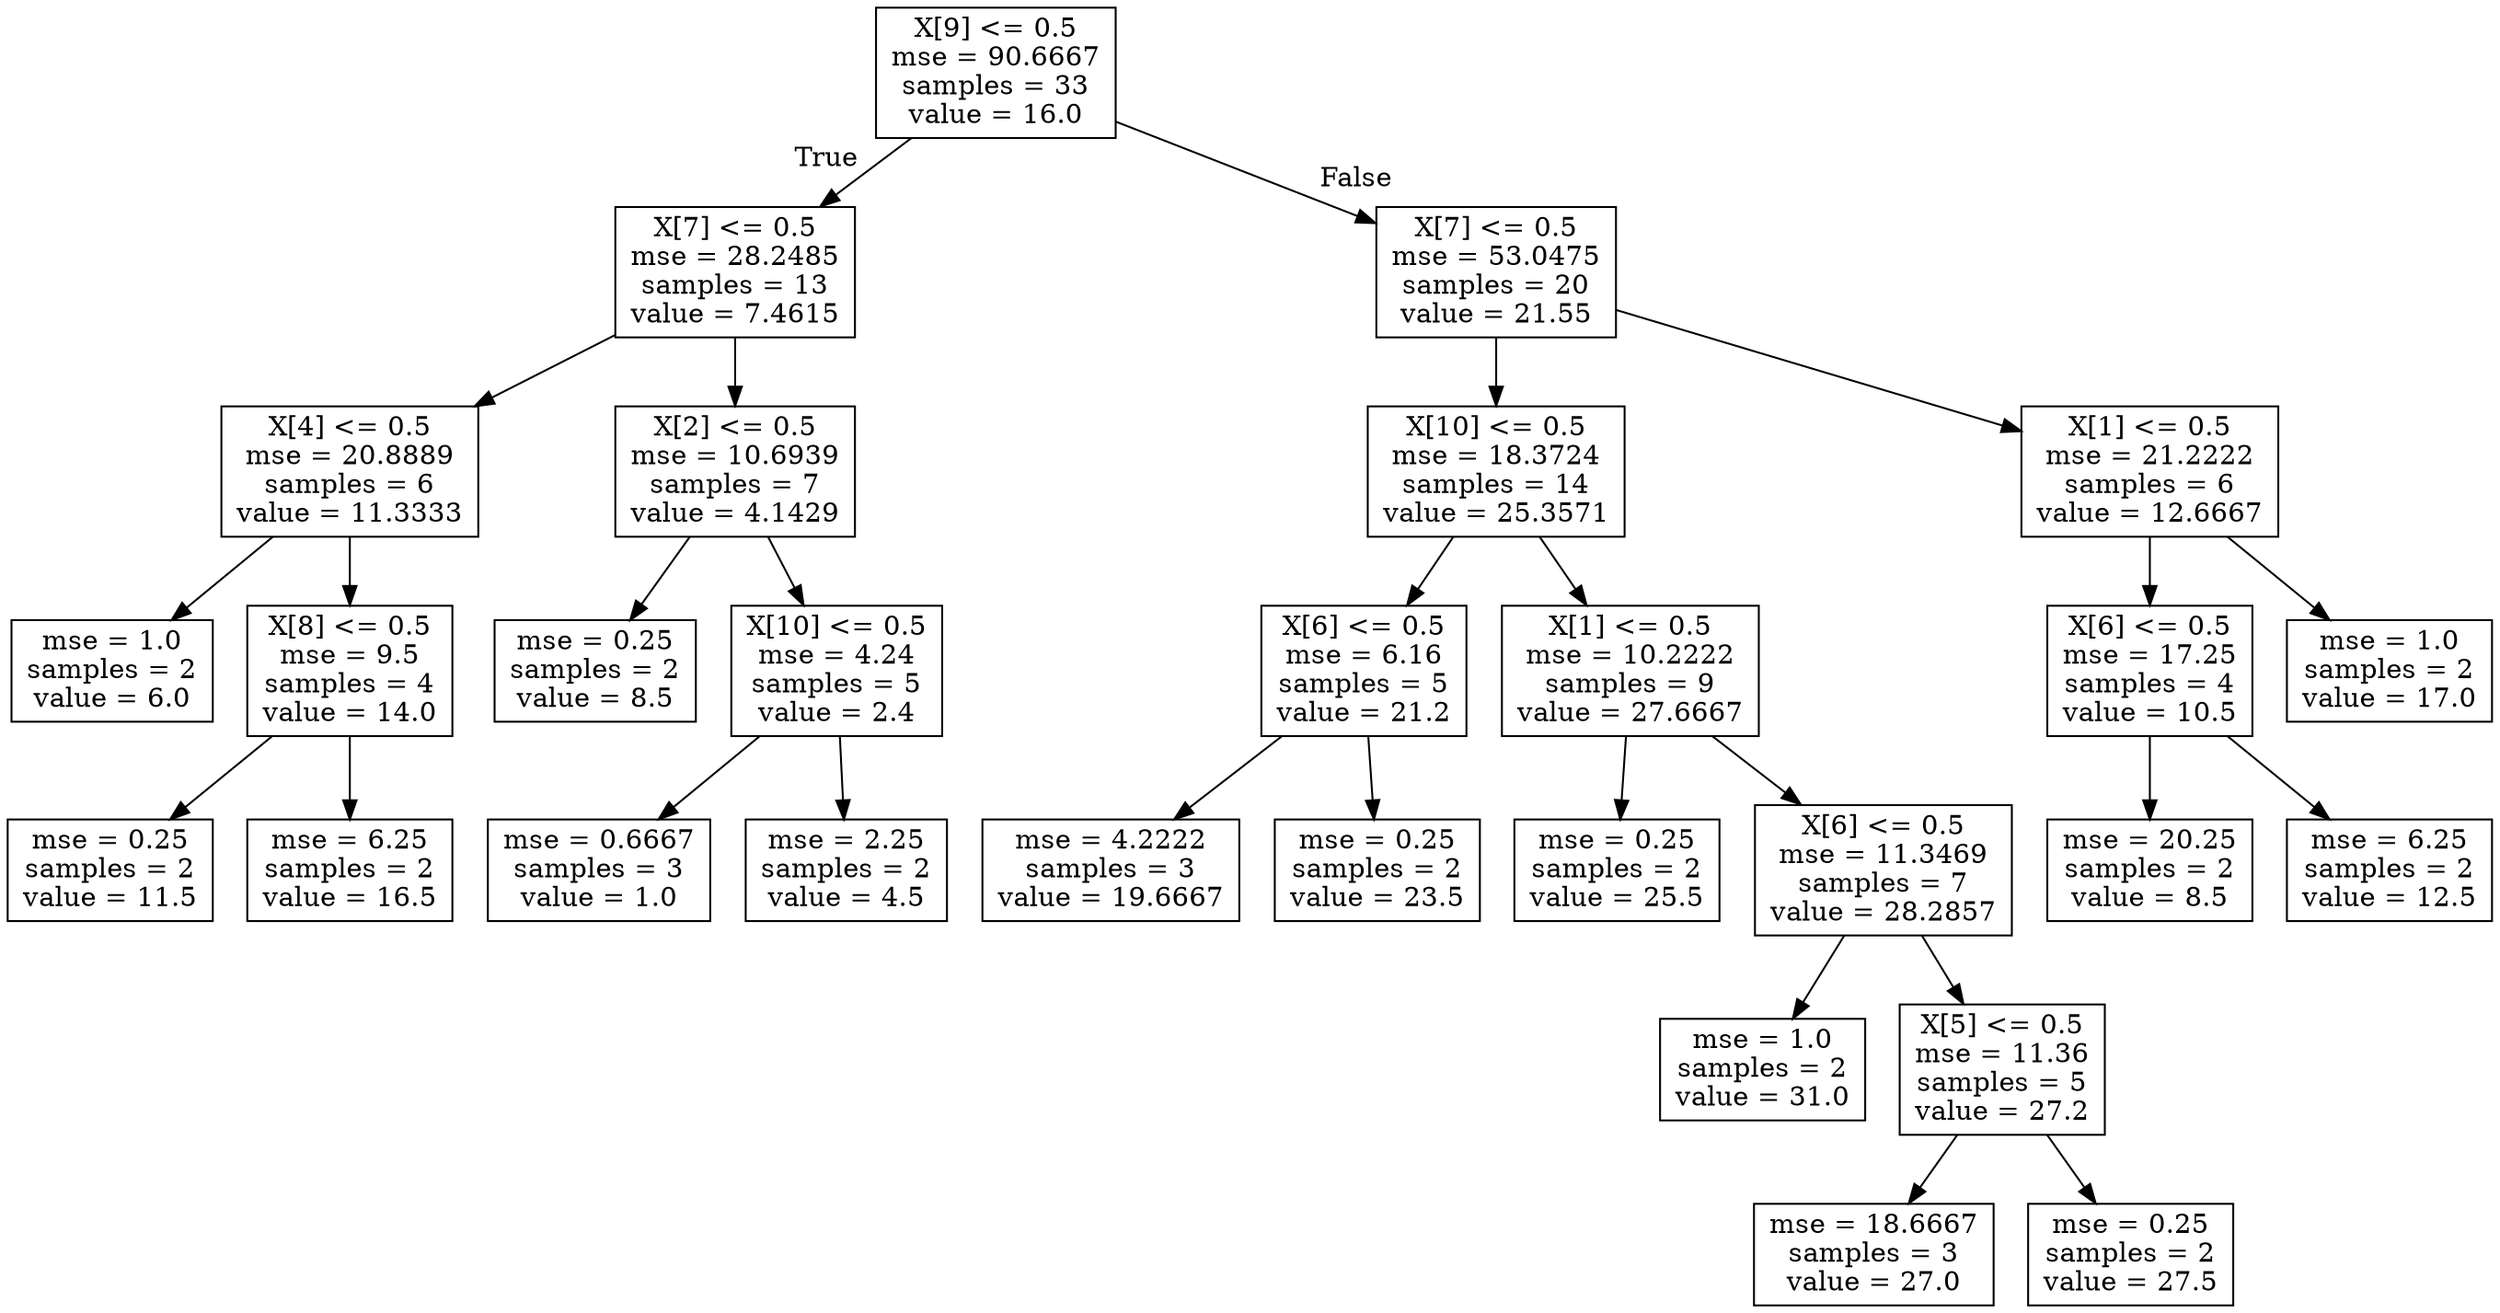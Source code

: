 digraph Tree {
node [shape=box] ;
0 [label="X[9] <= 0.5\nmse = 90.6667\nsamples = 33\nvalue = 16.0"] ;
1 [label="X[7] <= 0.5\nmse = 28.2485\nsamples = 13\nvalue = 7.4615"] ;
0 -> 1 [labeldistance=2.5, labelangle=45, headlabel="True"] ;
2 [label="X[4] <= 0.5\nmse = 20.8889\nsamples = 6\nvalue = 11.3333"] ;
1 -> 2 ;
3 [label="mse = 1.0\nsamples = 2\nvalue = 6.0"] ;
2 -> 3 ;
4 [label="X[8] <= 0.5\nmse = 9.5\nsamples = 4\nvalue = 14.0"] ;
2 -> 4 ;
5 [label="mse = 0.25\nsamples = 2\nvalue = 11.5"] ;
4 -> 5 ;
6 [label="mse = 6.25\nsamples = 2\nvalue = 16.5"] ;
4 -> 6 ;
7 [label="X[2] <= 0.5\nmse = 10.6939\nsamples = 7\nvalue = 4.1429"] ;
1 -> 7 ;
8 [label="mse = 0.25\nsamples = 2\nvalue = 8.5"] ;
7 -> 8 ;
9 [label="X[10] <= 0.5\nmse = 4.24\nsamples = 5\nvalue = 2.4"] ;
7 -> 9 ;
10 [label="mse = 0.6667\nsamples = 3\nvalue = 1.0"] ;
9 -> 10 ;
11 [label="mse = 2.25\nsamples = 2\nvalue = 4.5"] ;
9 -> 11 ;
12 [label="X[7] <= 0.5\nmse = 53.0475\nsamples = 20\nvalue = 21.55"] ;
0 -> 12 [labeldistance=2.5, labelangle=-45, headlabel="False"] ;
13 [label="X[10] <= 0.5\nmse = 18.3724\nsamples = 14\nvalue = 25.3571"] ;
12 -> 13 ;
14 [label="X[6] <= 0.5\nmse = 6.16\nsamples = 5\nvalue = 21.2"] ;
13 -> 14 ;
15 [label="mse = 4.2222\nsamples = 3\nvalue = 19.6667"] ;
14 -> 15 ;
16 [label="mse = 0.25\nsamples = 2\nvalue = 23.5"] ;
14 -> 16 ;
17 [label="X[1] <= 0.5\nmse = 10.2222\nsamples = 9\nvalue = 27.6667"] ;
13 -> 17 ;
18 [label="mse = 0.25\nsamples = 2\nvalue = 25.5"] ;
17 -> 18 ;
19 [label="X[6] <= 0.5\nmse = 11.3469\nsamples = 7\nvalue = 28.2857"] ;
17 -> 19 ;
20 [label="mse = 1.0\nsamples = 2\nvalue = 31.0"] ;
19 -> 20 ;
21 [label="X[5] <= 0.5\nmse = 11.36\nsamples = 5\nvalue = 27.2"] ;
19 -> 21 ;
22 [label="mse = 18.6667\nsamples = 3\nvalue = 27.0"] ;
21 -> 22 ;
23 [label="mse = 0.25\nsamples = 2\nvalue = 27.5"] ;
21 -> 23 ;
24 [label="X[1] <= 0.5\nmse = 21.2222\nsamples = 6\nvalue = 12.6667"] ;
12 -> 24 ;
25 [label="X[6] <= 0.5\nmse = 17.25\nsamples = 4\nvalue = 10.5"] ;
24 -> 25 ;
26 [label="mse = 20.25\nsamples = 2\nvalue = 8.5"] ;
25 -> 26 ;
27 [label="mse = 6.25\nsamples = 2\nvalue = 12.5"] ;
25 -> 27 ;
28 [label="mse = 1.0\nsamples = 2\nvalue = 17.0"] ;
24 -> 28 ;
}